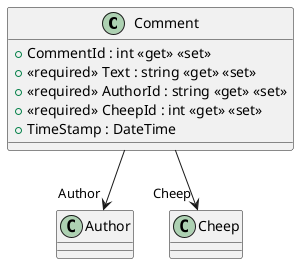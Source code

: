 @startuml
class Comment {
    + CommentId : int <<get>> <<set>>
    + <<required>> Text : string <<get>> <<set>>
    + <<required>> AuthorId : string <<get>> <<set>>
    + <<required>> CheepId : int <<get>> <<set>>
    + TimeStamp : DateTime
}
Comment --> "Author" Author
Comment --> "Cheep" Cheep
@enduml
